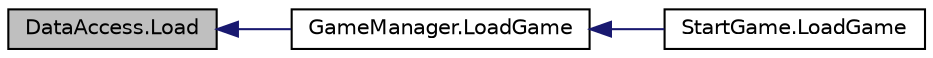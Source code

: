 digraph "DataAccess.Load"
{
  edge [fontname="Helvetica",fontsize="10",labelfontname="Helvetica",labelfontsize="10"];
  node [fontname="Helvetica",fontsize="10",shape=record];
  rankdir="LR";
  Node8 [label="DataAccess.Load",height=0.2,width=0.4,color="black", fillcolor="grey75", style="filled", fontcolor="black"];
  Node8 -> Node9 [dir="back",color="midnightblue",fontsize="10",style="solid",fontname="Helvetica"];
  Node9 [label="GameManager.LoadGame",height=0.2,width=0.4,color="black", fillcolor="white", style="filled",URL="$class_game_manager.html#a699d0ebbff18b1ec53af6a76cf8045bd",tooltip="Loads the game data. "];
  Node9 -> Node10 [dir="back",color="midnightblue",fontsize="10",style="solid",fontname="Helvetica"];
  Node10 [label="StartGame.LoadGame",height=0.2,width=0.4,color="black", fillcolor="white", style="filled",URL="$class_start_game.html#a3bfcdc1f46a71d915046441ac3d06c63",tooltip="Loads old player data and go for CinParking scene "];
}
